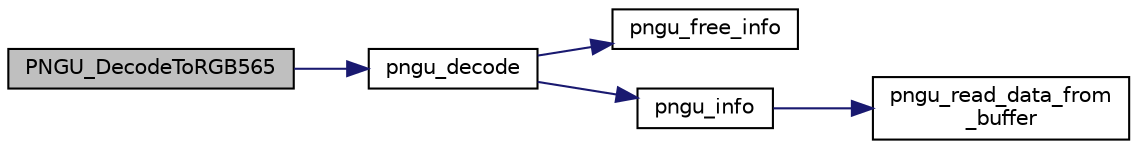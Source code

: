 digraph "PNGU_DecodeToRGB565"
{
 // LATEX_PDF_SIZE
  edge [fontname="Helvetica",fontsize="10",labelfontname="Helvetica",labelfontsize="10"];
  node [fontname="Helvetica",fontsize="10",shape=record];
  rankdir="LR";
  Node1 [label="PNGU_DecodeToRGB565",height=0.2,width=0.4,color="black", fillcolor="grey75", style="filled", fontcolor="black",tooltip=" "];
  Node1 -> Node2 [color="midnightblue",fontsize="10",style="solid"];
  Node2 [label="pngu_decode",height=0.2,width=0.4,color="black", fillcolor="white", style="filled",URL="$pngu_8c.html#aa2f96f225bd715033eb4aa481f45b500",tooltip=" "];
  Node2 -> Node3 [color="midnightblue",fontsize="10",style="solid"];
  Node3 [label="pngu_free_info",height=0.2,width=0.4,color="black", fillcolor="white", style="filled",URL="$pngu_8c.html#a95076155caa3a3439b2c0b4d9cc3345c",tooltip=" "];
  Node2 -> Node4 [color="midnightblue",fontsize="10",style="solid"];
  Node4 [label="pngu_info",height=0.2,width=0.4,color="black", fillcolor="white", style="filled",URL="$pngu_8c.html#a3a12e3ae65a7ffd28ccd0a1473d6f4aa",tooltip=" "];
  Node4 -> Node5 [color="midnightblue",fontsize="10",style="solid"];
  Node5 [label="pngu_read_data_from\l_buffer",height=0.2,width=0.4,color="black", fillcolor="white", style="filled",URL="$pngu_8c.html#a786ab526a2e781803c72bab3f205eef6",tooltip=" "];
}

